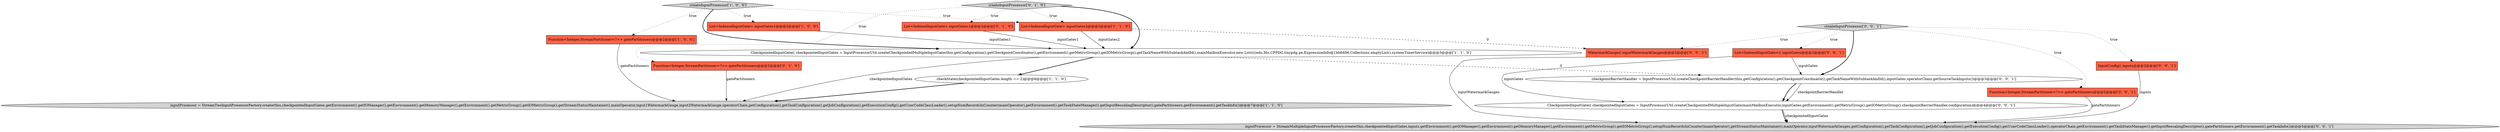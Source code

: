 digraph {
6 [style = filled, label = "inputProcessor = StreamTwoInputProcessorFactory.create(this,checkpointedInputGates,getEnvironment().getIOManager(),getEnvironment().getMemoryManager(),getEnvironment().getMetricGroup().getIOMetricGroup(),getStreamStatusMaintainer(),mainOperator,input1WatermarkGauge,input2WatermarkGauge,operatorChain,getConfiguration(),getTaskConfiguration(),getJobConfiguration(),getExecutionConfig(),getUserCodeClassLoader(),setupNumRecordsInCounter(mainOperator),getEnvironment().getTaskStateManager().getInputRescalingDescriptor(),gatePartitioners,getEnvironment().getTaskInfo())@@@7@@@['1', '1', '0']", fillcolor = lightgray, shape = ellipse image = "AAA0AAABBB1BBB"];
17 [style = filled, label = "createInputProcessor['0', '0', '1']", fillcolor = lightgray, shape = diamond image = "AAA0AAABBB3BBB"];
0 [style = filled, label = "Function<Integer,StreamPartitioner<?>> gatePartitioners@@@2@@@['1', '0', '0']", fillcolor = tomato, shape = box image = "AAA0AAABBB1BBB"];
2 [style = filled, label = "checkState(checkpointedInputGates.length == 2)@@@6@@@['1', '1', '0']", fillcolor = white, shape = ellipse image = "AAA0AAABBB1BBB"];
16 [style = filled, label = "WatermarkGauge(( inputWatermarkGauges@@@2@@@['0', '0', '1']", fillcolor = tomato, shape = box image = "AAA0AAABBB3BBB"];
5 [style = filled, label = "List<IndexedInputGate> inputGates2@@@2@@@['1', '1', '0']", fillcolor = tomato, shape = box image = "AAA0AAABBB1BBB"];
9 [style = filled, label = "List<IndexedInputGate> inputGates1@@@2@@@['0', '1', '0']", fillcolor = tomato, shape = box image = "AAA0AAABBB2BBB"];
4 [style = filled, label = "createInputProcessor['1', '0', '0']", fillcolor = lightgray, shape = diamond image = "AAA0AAABBB1BBB"];
1 [style = filled, label = "CheckpointedInputGate(( checkpointedInputGates = InputProcessorUtil.createCheckpointedMultipleInputGate(this,getConfiguration(),getCheckpointCoordinator(),getEnvironment().getMetricGroup().getIOMetricGroup(),getTaskNameWithSubtaskAndId(),mainMailboxExecutor,new List((((edu.fdu.CPPDG.tinypdg.pe.ExpressionInfo@1bb6406,Collections.emptyList(),systemTimerService)@@@3@@@['1', '1', '0']", fillcolor = white, shape = ellipse image = "AAA0AAABBB1BBB"];
10 [style = filled, label = "CheckpointedInputGate(( checkpointedInputGates = InputProcessorUtil.createCheckpointedMultipleInputGate(mainMailboxExecutor,inputGates,getEnvironment().getMetricGroup().getIOMetricGroup(),checkpointBarrierHandler,configuration)@@@4@@@['0', '0', '1']", fillcolor = white, shape = ellipse image = "AAA0AAABBB3BBB"];
12 [style = filled, label = "inputProcessor = StreamMultipleInputProcessorFactory.create(this,checkpointedInputGates,inputs,getEnvironment().getIOManager(),getEnvironment().getMemoryManager(),getEnvironment().getMetricGroup().getIOMetricGroup(),setupNumRecordsInCounter(mainOperator),getStreamStatusMaintainer(),mainOperator,inputWatermarkGauges,getConfiguration(),getTaskConfiguration(),getJobConfiguration(),getExecutionConfig(),getUserCodeClassLoader(),operatorChain,getEnvironment().getTaskStateManager().getInputRescalingDescriptor(),gatePartitioners,getEnvironment().getTaskInfo())@@@5@@@['0', '0', '1']", fillcolor = lightgray, shape = ellipse image = "AAA0AAABBB3BBB"];
13 [style = filled, label = "Function<Integer,StreamPartitioner<?>> gatePartitioners@@@2@@@['0', '0', '1']", fillcolor = tomato, shape = box image = "AAA0AAABBB3BBB"];
7 [style = filled, label = "Function<Integer,StreamPartitioner<?>> gatePartitioners@@@2@@@['0', '1', '0']", fillcolor = tomato, shape = box image = "AAA0AAABBB2BBB"];
8 [style = filled, label = "createInputProcessor['0', '1', '0']", fillcolor = lightgray, shape = diamond image = "AAA0AAABBB2BBB"];
14 [style = filled, label = "checkpointBarrierHandler = InputProcessorUtil.createCheckpointBarrierHandler(this,getConfiguration(),getCheckpointCoordinator(),getTaskNameWithSubtaskAndId(),inputGates,operatorChain.getSourceTaskInputs())@@@3@@@['0', '0', '1']", fillcolor = white, shape = ellipse image = "AAA0AAABBB3BBB"];
11 [style = filled, label = "InputConfig(( inputs@@@2@@@['0', '0', '1']", fillcolor = tomato, shape = box image = "AAA0AAABBB3BBB"];
3 [style = filled, label = "List<IndexedInputGate> inputGates1@@@2@@@['1', '0', '0']", fillcolor = tomato, shape = box image = "AAA0AAABBB1BBB"];
15 [style = filled, label = "List<IndexedInputGate>(( inputGates@@@2@@@['0', '0', '1']", fillcolor = tomato, shape = box image = "AAA0AAABBB3BBB"];
5->16 [style = dashed, label="0"];
5->1 [style = solid, label="inputGates2"];
9->1 [style = solid, label="inputGates1"];
4->3 [style = dotted, label="true"];
17->16 [style = dotted, label="true"];
14->10 [style = solid, label="checkpointBarrierHandler"];
0->6 [style = solid, label="gatePartitioners"];
17->13 [style = dotted, label="true"];
1->14 [style = dashed, label="0"];
10->12 [style = solid, label="checkpointedInputGates"];
17->14 [style = bold, label=""];
13->12 [style = solid, label="gatePartitioners"];
8->7 [style = dotted, label="true"];
4->0 [style = dotted, label="true"];
4->1 [style = bold, label=""];
10->12 [style = bold, label=""];
8->1 [style = bold, label=""];
17->15 [style = dotted, label="true"];
1->6 [style = solid, label="checkpointedInputGates"];
7->6 [style = solid, label="gatePartitioners"];
8->5 [style = dotted, label="true"];
2->6 [style = bold, label=""];
4->5 [style = dotted, label="true"];
17->11 [style = dotted, label="true"];
15->14 [style = solid, label="inputGates"];
15->10 [style = solid, label="inputGates"];
16->12 [style = solid, label="inputWatermarkGauges"];
3->1 [style = solid, label="inputGates1"];
14->10 [style = bold, label=""];
11->12 [style = solid, label="inputs"];
1->2 [style = bold, label=""];
8->9 [style = dotted, label="true"];
}
